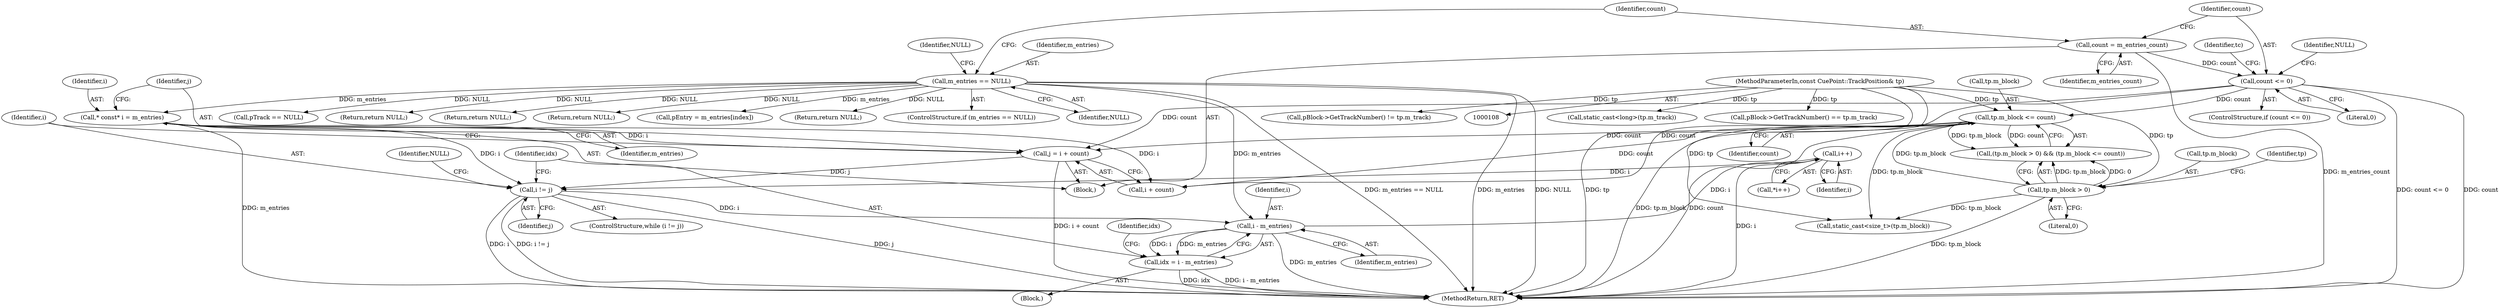 digraph "1_Android_04839626ed859623901ebd3a5fd483982186b59d_78@pointer" {
"1000215" [label="(Call,i++)"];
"1000208" [label="(Call,i - m_entries)"];
"1000201" [label="(Call,i != j)"];
"1000215" [label="(Call,i++)"];
"1000192" [label="(Call,* const* i = m_entries)"];
"1000116" [label="(Call,m_entries == NULL)"];
"1000195" [label="(Call,j = i + count)"];
"1000126" [label="(Call,count <= 0)"];
"1000122" [label="(Call,count = m_entries_count)"];
"1000142" [label="(Call,tp.m_block <= count)"];
"1000137" [label="(Call,tp.m_block > 0)"];
"1000110" [label="(MethodParameterIn,const CuePoint::TrackPosition& tp)"];
"1000206" [label="(Call,idx = i - m_entries)"];
"1000204" [label="(Block,)"];
"1000197" [label="(Call,i + count)"];
"1000125" [label="(ControlStructure,if (count <= 0))"];
"1000138" [label="(Call,tp.m_block)"];
"1000210" [label="(Identifier,m_entries)"];
"1000302" [label="(MethodReturn,RET)"];
"1000203" [label="(Identifier,j)"];
"1000195" [label="(Call,j = i + count)"];
"1000141" [label="(Literal,0)"];
"1000262" [label="(Call,static_cast<long>(tp.m_track))"];
"1000202" [label="(Identifier,i)"];
"1000201" [label="(Call,i != j)"];
"1000193" [label="(Identifier,i)"];
"1000216" [label="(Identifier,i)"];
"1000194" [label="(Identifier,m_entries)"];
"1000123" [label="(Identifier,count)"];
"1000122" [label="(Call,count = m_entries_count)"];
"1000146" [label="(Identifier,count)"];
"1000272" [label="(Call,pTrack == NULL)"];
"1000127" [label="(Identifier,count)"];
"1000300" [label="(Return,return NULL;)"];
"1000136" [label="(Call,(tp.m_block > 0) && (tp.m_block <= count))"];
"1000144" [label="(Identifier,tp)"];
"1000179" [label="(Call,pBlock->GetTrackNumber() == tp.m_track)"];
"1000228" [label="(Call,pBlock->GetTrackNumber() != tp.m_track)"];
"1000200" [label="(ControlStructure,while (i != j))"];
"1000214" [label="(Call,*i++)"];
"1000209" [label="(Identifier,i)"];
"1000207" [label="(Identifier,idx)"];
"1000151" [label="(Call,static_cast<size_t>(tp.m_block))"];
"1000129" [label="(Return,return NULL;)"];
"1000110" [label="(MethodParameterIn,const CuePoint::TrackPosition& tp)"];
"1000126" [label="(Call,count <= 0)"];
"1000119" [label="(Return,return NULL;)"];
"1000124" [label="(Identifier,m_entries_count)"];
"1000192" [label="(Call,* const* i = m_entries)"];
"1000162" [label="(Call,pEntry = m_entries[index])"];
"1000211" [label="(Identifier,idx)"];
"1000117" [label="(Identifier,m_entries)"];
"1000252" [label="(Return,return NULL;)"];
"1000142" [label="(Call,tp.m_block <= count)"];
"1000120" [label="(Identifier,NULL)"];
"1000130" [label="(Identifier,NULL)"];
"1000301" [label="(Identifier,NULL)"];
"1000206" [label="(Call,idx = i - m_entries)"];
"1000115" [label="(ControlStructure,if (m_entries == NULL))"];
"1000143" [label="(Call,tp.m_block)"];
"1000208" [label="(Call,i - m_entries)"];
"1000116" [label="(Call,m_entries == NULL)"];
"1000133" [label="(Identifier,tc)"];
"1000215" [label="(Call,i++)"];
"1000128" [label="(Literal,0)"];
"1000111" [label="(Block,)"];
"1000118" [label="(Identifier,NULL)"];
"1000137" [label="(Call,tp.m_block > 0)"];
"1000196" [label="(Identifier,j)"];
"1000215" -> "1000214"  [label="AST: "];
"1000215" -> "1000216"  [label="CFG: "];
"1000216" -> "1000215"  [label="AST: "];
"1000214" -> "1000215"  [label="CFG: "];
"1000215" -> "1000302"  [label="DDG: i"];
"1000215" -> "1000201"  [label="DDG: i"];
"1000208" -> "1000215"  [label="DDG: i"];
"1000208" -> "1000206"  [label="AST: "];
"1000208" -> "1000210"  [label="CFG: "];
"1000209" -> "1000208"  [label="AST: "];
"1000210" -> "1000208"  [label="AST: "];
"1000206" -> "1000208"  [label="CFG: "];
"1000208" -> "1000302"  [label="DDG: m_entries"];
"1000208" -> "1000206"  [label="DDG: i"];
"1000208" -> "1000206"  [label="DDG: m_entries"];
"1000201" -> "1000208"  [label="DDG: i"];
"1000116" -> "1000208"  [label="DDG: m_entries"];
"1000201" -> "1000200"  [label="AST: "];
"1000201" -> "1000203"  [label="CFG: "];
"1000202" -> "1000201"  [label="AST: "];
"1000203" -> "1000201"  [label="AST: "];
"1000207" -> "1000201"  [label="CFG: "];
"1000301" -> "1000201"  [label="CFG: "];
"1000201" -> "1000302"  [label="DDG: i != j"];
"1000201" -> "1000302"  [label="DDG: j"];
"1000201" -> "1000302"  [label="DDG: i"];
"1000192" -> "1000201"  [label="DDG: i"];
"1000195" -> "1000201"  [label="DDG: j"];
"1000192" -> "1000111"  [label="AST: "];
"1000192" -> "1000194"  [label="CFG: "];
"1000193" -> "1000192"  [label="AST: "];
"1000194" -> "1000192"  [label="AST: "];
"1000196" -> "1000192"  [label="CFG: "];
"1000192" -> "1000302"  [label="DDG: m_entries"];
"1000116" -> "1000192"  [label="DDG: m_entries"];
"1000192" -> "1000195"  [label="DDG: i"];
"1000192" -> "1000197"  [label="DDG: i"];
"1000116" -> "1000115"  [label="AST: "];
"1000116" -> "1000118"  [label="CFG: "];
"1000117" -> "1000116"  [label="AST: "];
"1000118" -> "1000116"  [label="AST: "];
"1000120" -> "1000116"  [label="CFG: "];
"1000123" -> "1000116"  [label="CFG: "];
"1000116" -> "1000302"  [label="DDG: m_entries"];
"1000116" -> "1000302"  [label="DDG: NULL"];
"1000116" -> "1000302"  [label="DDG: m_entries == NULL"];
"1000116" -> "1000119"  [label="DDG: NULL"];
"1000116" -> "1000129"  [label="DDG: NULL"];
"1000116" -> "1000162"  [label="DDG: m_entries"];
"1000116" -> "1000252"  [label="DDG: NULL"];
"1000116" -> "1000272"  [label="DDG: NULL"];
"1000116" -> "1000300"  [label="DDG: NULL"];
"1000195" -> "1000111"  [label="AST: "];
"1000195" -> "1000197"  [label="CFG: "];
"1000196" -> "1000195"  [label="AST: "];
"1000197" -> "1000195"  [label="AST: "];
"1000202" -> "1000195"  [label="CFG: "];
"1000195" -> "1000302"  [label="DDG: i + count"];
"1000126" -> "1000195"  [label="DDG: count"];
"1000142" -> "1000195"  [label="DDG: count"];
"1000126" -> "1000125"  [label="AST: "];
"1000126" -> "1000128"  [label="CFG: "];
"1000127" -> "1000126"  [label="AST: "];
"1000128" -> "1000126"  [label="AST: "];
"1000130" -> "1000126"  [label="CFG: "];
"1000133" -> "1000126"  [label="CFG: "];
"1000126" -> "1000302"  [label="DDG: count <= 0"];
"1000126" -> "1000302"  [label="DDG: count"];
"1000122" -> "1000126"  [label="DDG: count"];
"1000126" -> "1000142"  [label="DDG: count"];
"1000126" -> "1000197"  [label="DDG: count"];
"1000122" -> "1000111"  [label="AST: "];
"1000122" -> "1000124"  [label="CFG: "];
"1000123" -> "1000122"  [label="AST: "];
"1000124" -> "1000122"  [label="AST: "];
"1000127" -> "1000122"  [label="CFG: "];
"1000122" -> "1000302"  [label="DDG: m_entries_count"];
"1000142" -> "1000136"  [label="AST: "];
"1000142" -> "1000146"  [label="CFG: "];
"1000143" -> "1000142"  [label="AST: "];
"1000146" -> "1000142"  [label="AST: "];
"1000136" -> "1000142"  [label="CFG: "];
"1000142" -> "1000302"  [label="DDG: tp.m_block"];
"1000142" -> "1000302"  [label="DDG: count"];
"1000142" -> "1000136"  [label="DDG: tp.m_block"];
"1000142" -> "1000136"  [label="DDG: count"];
"1000137" -> "1000142"  [label="DDG: tp.m_block"];
"1000110" -> "1000142"  [label="DDG: tp"];
"1000142" -> "1000151"  [label="DDG: tp.m_block"];
"1000142" -> "1000197"  [label="DDG: count"];
"1000137" -> "1000136"  [label="AST: "];
"1000137" -> "1000141"  [label="CFG: "];
"1000138" -> "1000137"  [label="AST: "];
"1000141" -> "1000137"  [label="AST: "];
"1000144" -> "1000137"  [label="CFG: "];
"1000136" -> "1000137"  [label="CFG: "];
"1000137" -> "1000302"  [label="DDG: tp.m_block"];
"1000137" -> "1000136"  [label="DDG: tp.m_block"];
"1000137" -> "1000136"  [label="DDG: 0"];
"1000110" -> "1000137"  [label="DDG: tp"];
"1000137" -> "1000151"  [label="DDG: tp.m_block"];
"1000110" -> "1000108"  [label="AST: "];
"1000110" -> "1000302"  [label="DDG: tp"];
"1000110" -> "1000151"  [label="DDG: tp"];
"1000110" -> "1000179"  [label="DDG: tp"];
"1000110" -> "1000228"  [label="DDG: tp"];
"1000110" -> "1000262"  [label="DDG: tp"];
"1000206" -> "1000204"  [label="AST: "];
"1000207" -> "1000206"  [label="AST: "];
"1000211" -> "1000206"  [label="CFG: "];
"1000206" -> "1000302"  [label="DDG: i - m_entries"];
"1000206" -> "1000302"  [label="DDG: idx"];
}
